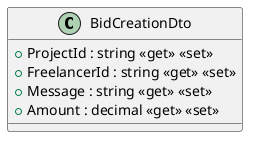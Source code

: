 @startuml
class BidCreationDto {
    + ProjectId : string <<get>> <<set>>
    + FreelancerId : string <<get>> <<set>>
    + Message : string <<get>> <<set>>
    + Amount : decimal <<get>> <<set>>
}
@enduml
